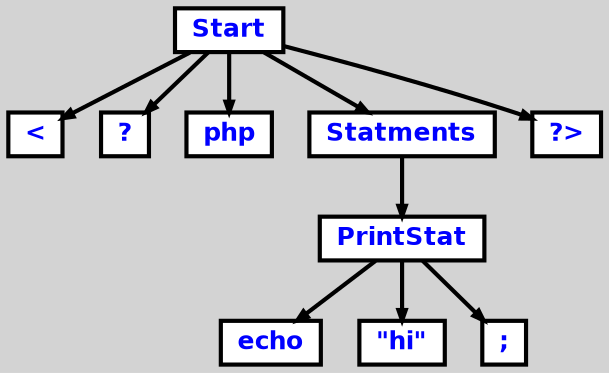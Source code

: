 digraph {

	ordering=out;
	ranksep=.4;
	bgcolor="lightgrey"; node [shape=box, fixedsize=false, fontsize=12, fontname="Helvetica-bold", fontcolor="blue"
		width=.25, height=.25, color="black", fillcolor="white", style="filled, solid, bold"];
	edge [arrowsize=.5, color="black", style="bold"]

  n0 [label="Start"];
  n1 [label="<"];
  n2 [label="?"];
  n3 [label="php"];
  n4 [label="Statments"];
  n4 [label="Statments"];
  n5 [label="PrintStat"];
  n5 [label="PrintStat"];
  n6 [label="echo"];
  n7 [label="\"hi\""];
  n8 [label=";"];
  n9 [label="?>"];

  n0 -> n1 // "Start" -> "<"
  n0 -> n2 // "Start" -> "?"
  n0 -> n3 // "Start" -> "php"
  n0 -> n4 // "Start" -> "Statments"
  n4 -> n5 // "Statments" -> "PrintStat"
  n5 -> n6 // "PrintStat" -> "echo"
  n5 -> n7 // "PrintStat" -> "\"hi\""
  n5 -> n8 // "PrintStat" -> ";"
  n0 -> n9 // "Start" -> "?>"

}
